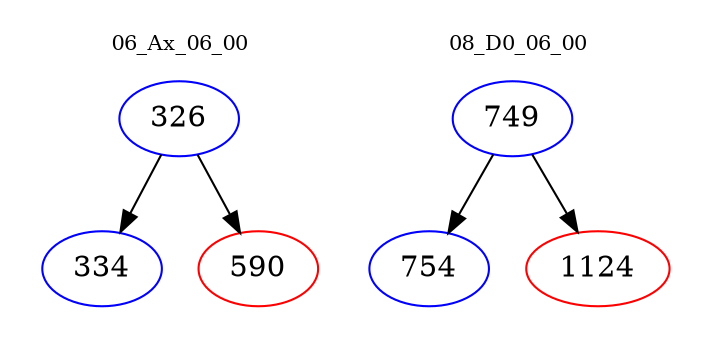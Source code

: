 digraph{
subgraph cluster_0 {
color = white
label = "06_Ax_06_00";
fontsize=10;
T0_326 [label="326", color="blue"]
T0_326 -> T0_334 [color="black"]
T0_334 [label="334", color="blue"]
T0_326 -> T0_590 [color="black"]
T0_590 [label="590", color="red"]
}
subgraph cluster_1 {
color = white
label = "08_D0_06_00";
fontsize=10;
T1_749 [label="749", color="blue"]
T1_749 -> T1_754 [color="black"]
T1_754 [label="754", color="blue"]
T1_749 -> T1_1124 [color="black"]
T1_1124 [label="1124", color="red"]
}
}
